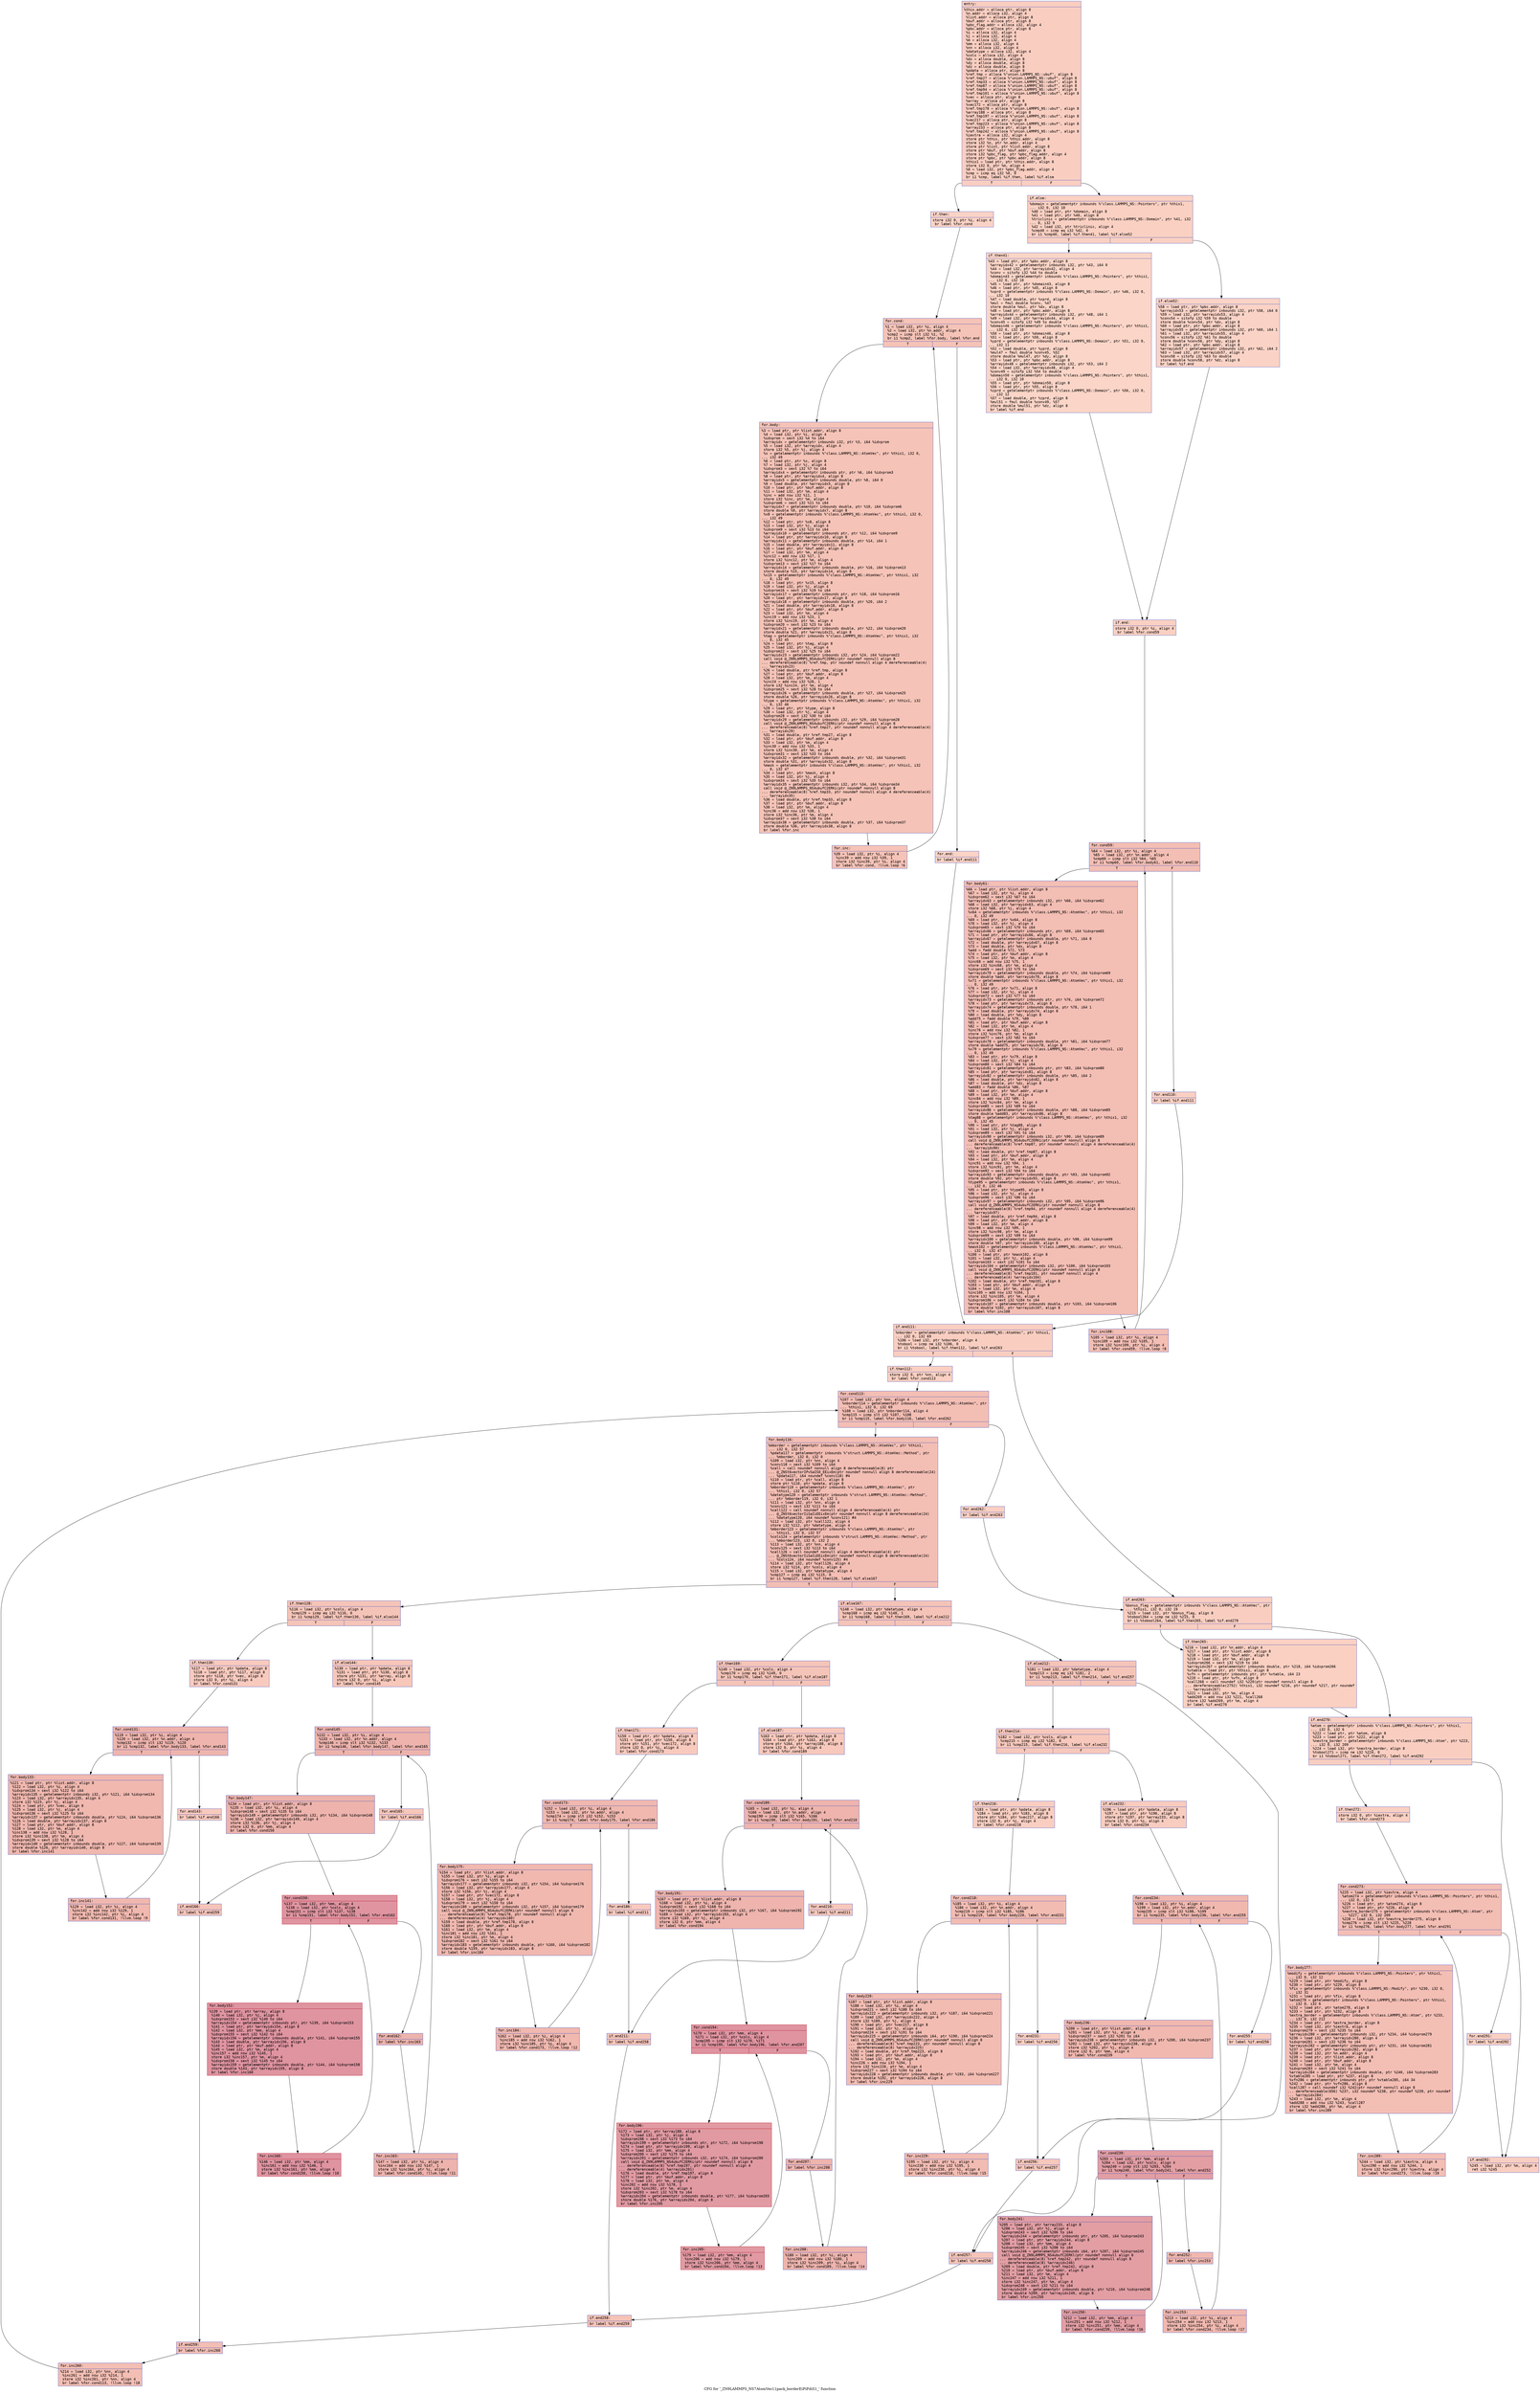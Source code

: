digraph "CFG for '_ZN9LAMMPS_NS7AtomVec11pack_borderEiPiPdiS1_' function" {
	label="CFG for '_ZN9LAMMPS_NS7AtomVec11pack_borderEiPiPdiS1_' function";

	Node0x56285a9d5700 [shape=record,color="#3d50c3ff", style=filled, fillcolor="#f2907270" fontname="Courier",label="{entry:\l|  %this.addr = alloca ptr, align 8\l  %n.addr = alloca i32, align 4\l  %list.addr = alloca ptr, align 8\l  %buf.addr = alloca ptr, align 8\l  %pbc_flag.addr = alloca i32, align 4\l  %pbc.addr = alloca ptr, align 8\l  %i = alloca i32, align 4\l  %j = alloca i32, align 4\l  %m = alloca i32, align 4\l  %mm = alloca i32, align 4\l  %nn = alloca i32, align 4\l  %datatype = alloca i32, align 4\l  %cols = alloca i32, align 4\l  %dx = alloca double, align 8\l  %dy = alloca double, align 8\l  %dz = alloca double, align 8\l  %pdata = alloca ptr, align 8\l  %ref.tmp = alloca %\"union.LAMMPS_NS::ubuf\", align 8\l  %ref.tmp27 = alloca %\"union.LAMMPS_NS::ubuf\", align 8\l  %ref.tmp33 = alloca %\"union.LAMMPS_NS::ubuf\", align 8\l  %ref.tmp87 = alloca %\"union.LAMMPS_NS::ubuf\", align 8\l  %ref.tmp94 = alloca %\"union.LAMMPS_NS::ubuf\", align 8\l  %ref.tmp101 = alloca %\"union.LAMMPS_NS::ubuf\", align 8\l  %vec = alloca ptr, align 8\l  %array = alloca ptr, align 8\l  %vec172 = alloca ptr, align 8\l  %ref.tmp178 = alloca %\"union.LAMMPS_NS::ubuf\", align 8\l  %array188 = alloca ptr, align 8\l  %ref.tmp197 = alloca %\"union.LAMMPS_NS::ubuf\", align 8\l  %vec217 = alloca ptr, align 8\l  %ref.tmp223 = alloca %\"union.LAMMPS_NS::ubuf\", align 8\l  %array233 = alloca ptr, align 8\l  %ref.tmp242 = alloca %\"union.LAMMPS_NS::ubuf\", align 8\l  %iextra = alloca i32, align 4\l  store ptr %this, ptr %this.addr, align 8\l  store i32 %n, ptr %n.addr, align 4\l  store ptr %list, ptr %list.addr, align 8\l  store ptr %buf, ptr %buf.addr, align 8\l  store i32 %pbc_flag, ptr %pbc_flag.addr, align 4\l  store ptr %pbc, ptr %pbc.addr, align 8\l  %this1 = load ptr, ptr %this.addr, align 8\l  store i32 0, ptr %m, align 4\l  %0 = load i32, ptr %pbc_flag.addr, align 4\l  %cmp = icmp eq i32 %0, 0\l  br i1 %cmp, label %if.then, label %if.else\l|{<s0>T|<s1>F}}"];
	Node0x56285a9d5700:s0 -> Node0x56285a9de240[tooltip="entry -> if.then\nProbability 37.50%" ];
	Node0x56285a9d5700:s1 -> Node0x56285a9de2b0[tooltip="entry -> if.else\nProbability 62.50%" ];
	Node0x56285a9de240 [shape=record,color="#3d50c3ff", style=filled, fillcolor="#f59c7d70" fontname="Courier",label="{if.then:\l|  store i32 0, ptr %i, align 4\l  br label %for.cond\l}"];
	Node0x56285a9de240 -> Node0x56285a9de470[tooltip="if.then -> for.cond\nProbability 100.00%" ];
	Node0x56285a9de470 [shape=record,color="#3d50c3ff", style=filled, fillcolor="#e8765c70" fontname="Courier",label="{for.cond:\l|  %1 = load i32, ptr %i, align 4\l  %2 = load i32, ptr %n.addr, align 4\l  %cmp2 = icmp slt i32 %1, %2\l  br i1 %cmp2, label %for.body, label %for.end\l|{<s0>T|<s1>F}}"];
	Node0x56285a9de470:s0 -> Node0x56285a9de710[tooltip="for.cond -> for.body\nProbability 96.88%" ];
	Node0x56285a9de470:s1 -> Node0x56285a9de790[tooltip="for.cond -> for.end\nProbability 3.12%" ];
	Node0x56285a9de710 [shape=record,color="#3d50c3ff", style=filled, fillcolor="#e8765c70" fontname="Courier",label="{for.body:\l|  %3 = load ptr, ptr %list.addr, align 8\l  %4 = load i32, ptr %i, align 4\l  %idxprom = sext i32 %4 to i64\l  %arrayidx = getelementptr inbounds i32, ptr %3, i64 %idxprom\l  %5 = load i32, ptr %arrayidx, align 4\l  store i32 %5, ptr %j, align 4\l  %x = getelementptr inbounds %\"class.LAMMPS_NS::AtomVec\", ptr %this1, i32 0,\l... i32 49\l  %6 = load ptr, ptr %x, align 8\l  %7 = load i32, ptr %j, align 4\l  %idxprom3 = sext i32 %7 to i64\l  %arrayidx4 = getelementptr inbounds ptr, ptr %6, i64 %idxprom3\l  %8 = load ptr, ptr %arrayidx4, align 8\l  %arrayidx5 = getelementptr inbounds double, ptr %8, i64 0\l  %9 = load double, ptr %arrayidx5, align 8\l  %10 = load ptr, ptr %buf.addr, align 8\l  %11 = load i32, ptr %m, align 4\l  %inc = add nsw i32 %11, 1\l  store i32 %inc, ptr %m, align 4\l  %idxprom6 = sext i32 %11 to i64\l  %arrayidx7 = getelementptr inbounds double, ptr %10, i64 %idxprom6\l  store double %9, ptr %arrayidx7, align 8\l  %x8 = getelementptr inbounds %\"class.LAMMPS_NS::AtomVec\", ptr %this1, i32 0,\l... i32 49\l  %12 = load ptr, ptr %x8, align 8\l  %13 = load i32, ptr %j, align 4\l  %idxprom9 = sext i32 %13 to i64\l  %arrayidx10 = getelementptr inbounds ptr, ptr %12, i64 %idxprom9\l  %14 = load ptr, ptr %arrayidx10, align 8\l  %arrayidx11 = getelementptr inbounds double, ptr %14, i64 1\l  %15 = load double, ptr %arrayidx11, align 8\l  %16 = load ptr, ptr %buf.addr, align 8\l  %17 = load i32, ptr %m, align 4\l  %inc12 = add nsw i32 %17, 1\l  store i32 %inc12, ptr %m, align 4\l  %idxprom13 = sext i32 %17 to i64\l  %arrayidx14 = getelementptr inbounds double, ptr %16, i64 %idxprom13\l  store double %15, ptr %arrayidx14, align 8\l  %x15 = getelementptr inbounds %\"class.LAMMPS_NS::AtomVec\", ptr %this1, i32\l... 0, i32 49\l  %18 = load ptr, ptr %x15, align 8\l  %19 = load i32, ptr %j, align 4\l  %idxprom16 = sext i32 %19 to i64\l  %arrayidx17 = getelementptr inbounds ptr, ptr %18, i64 %idxprom16\l  %20 = load ptr, ptr %arrayidx17, align 8\l  %arrayidx18 = getelementptr inbounds double, ptr %20, i64 2\l  %21 = load double, ptr %arrayidx18, align 8\l  %22 = load ptr, ptr %buf.addr, align 8\l  %23 = load i32, ptr %m, align 4\l  %inc19 = add nsw i32 %23, 1\l  store i32 %inc19, ptr %m, align 4\l  %idxprom20 = sext i32 %23 to i64\l  %arrayidx21 = getelementptr inbounds double, ptr %22, i64 %idxprom20\l  store double %21, ptr %arrayidx21, align 8\l  %tag = getelementptr inbounds %\"class.LAMMPS_NS::AtomVec\", ptr %this1, i32\l... 0, i32 45\l  %24 = load ptr, ptr %tag, align 8\l  %25 = load i32, ptr %j, align 4\l  %idxprom22 = sext i32 %25 to i64\l  %arrayidx23 = getelementptr inbounds i32, ptr %24, i64 %idxprom22\l  call void @_ZN9LAMMPS_NS4ubufC2ERKi(ptr noundef nonnull align 8\l... dereferenceable(8) %ref.tmp, ptr noundef nonnull align 4 dereferenceable(4)\l... %arrayidx23)\l  %26 = load double, ptr %ref.tmp, align 8\l  %27 = load ptr, ptr %buf.addr, align 8\l  %28 = load i32, ptr %m, align 4\l  %inc24 = add nsw i32 %28, 1\l  store i32 %inc24, ptr %m, align 4\l  %idxprom25 = sext i32 %28 to i64\l  %arrayidx26 = getelementptr inbounds double, ptr %27, i64 %idxprom25\l  store double %26, ptr %arrayidx26, align 8\l  %type = getelementptr inbounds %\"class.LAMMPS_NS::AtomVec\", ptr %this1, i32\l... 0, i32 46\l  %29 = load ptr, ptr %type, align 8\l  %30 = load i32, ptr %j, align 4\l  %idxprom28 = sext i32 %30 to i64\l  %arrayidx29 = getelementptr inbounds i32, ptr %29, i64 %idxprom28\l  call void @_ZN9LAMMPS_NS4ubufC2ERKi(ptr noundef nonnull align 8\l... dereferenceable(8) %ref.tmp27, ptr noundef nonnull align 4 dereferenceable(4)\l... %arrayidx29)\l  %31 = load double, ptr %ref.tmp27, align 8\l  %32 = load ptr, ptr %buf.addr, align 8\l  %33 = load i32, ptr %m, align 4\l  %inc30 = add nsw i32 %33, 1\l  store i32 %inc30, ptr %m, align 4\l  %idxprom31 = sext i32 %33 to i64\l  %arrayidx32 = getelementptr inbounds double, ptr %32, i64 %idxprom31\l  store double %31, ptr %arrayidx32, align 8\l  %mask = getelementptr inbounds %\"class.LAMMPS_NS::AtomVec\", ptr %this1, i32\l... 0, i32 47\l  %34 = load ptr, ptr %mask, align 8\l  %35 = load i32, ptr %j, align 4\l  %idxprom34 = sext i32 %35 to i64\l  %arrayidx35 = getelementptr inbounds i32, ptr %34, i64 %idxprom34\l  call void @_ZN9LAMMPS_NS4ubufC2ERKi(ptr noundef nonnull align 8\l... dereferenceable(8) %ref.tmp33, ptr noundef nonnull align 4 dereferenceable(4)\l... %arrayidx35)\l  %36 = load double, ptr %ref.tmp33, align 8\l  %37 = load ptr, ptr %buf.addr, align 8\l  %38 = load i32, ptr %m, align 4\l  %inc36 = add nsw i32 %38, 1\l  store i32 %inc36, ptr %m, align 4\l  %idxprom37 = sext i32 %38 to i64\l  %arrayidx38 = getelementptr inbounds double, ptr %37, i64 %idxprom37\l  store double %36, ptr %arrayidx38, align 8\l  br label %for.inc\l}"];
	Node0x56285a9de710 -> Node0x56285a9e26a0[tooltip="for.body -> for.inc\nProbability 100.00%" ];
	Node0x56285a9e26a0 [shape=record,color="#3d50c3ff", style=filled, fillcolor="#e8765c70" fontname="Courier",label="{for.inc:\l|  %39 = load i32, ptr %i, align 4\l  %inc39 = add nsw i32 %39, 1\l  store i32 %inc39, ptr %i, align 4\l  br label %for.cond, !llvm.loop !6\l}"];
	Node0x56285a9e26a0 -> Node0x56285a9de470[tooltip="for.inc -> for.cond\nProbability 100.00%" ];
	Node0x56285a9de790 [shape=record,color="#3d50c3ff", style=filled, fillcolor="#f59c7d70" fontname="Courier",label="{for.end:\l|  br label %if.end111\l}"];
	Node0x56285a9de790 -> Node0x56285a9e2a70[tooltip="for.end -> if.end111\nProbability 100.00%" ];
	Node0x56285a9de2b0 [shape=record,color="#3d50c3ff", style=filled, fillcolor="#f3947570" fontname="Courier",label="{if.else:\l|  %domain = getelementptr inbounds %\"class.LAMMPS_NS::Pointers\", ptr %this1,\l... i32 0, i32 10\l  %40 = load ptr, ptr %domain, align 8\l  %41 = load ptr, ptr %40, align 8\l  %triclinic = getelementptr inbounds %\"class.LAMMPS_NS::Domain\", ptr %41, i32\l... 0, i32 9\l  %42 = load i32, ptr %triclinic, align 4\l  %cmp40 = icmp eq i32 %42, 0\l  br i1 %cmp40, label %if.then41, label %if.else52\l|{<s0>T|<s1>F}}"];
	Node0x56285a9de2b0:s0 -> Node0x56285a9e2f60[tooltip="if.else -> if.then41\nProbability 37.50%" ];
	Node0x56285a9de2b0:s1 -> Node0x56285a9de800[tooltip="if.else -> if.else52\nProbability 62.50%" ];
	Node0x56285a9e2f60 [shape=record,color="#3d50c3ff", style=filled, fillcolor="#f5a08170" fontname="Courier",label="{if.then41:\l|  %43 = load ptr, ptr %pbc.addr, align 8\l  %arrayidx42 = getelementptr inbounds i32, ptr %43, i64 0\l  %44 = load i32, ptr %arrayidx42, align 4\l  %conv = sitofp i32 %44 to double\l  %domain43 = getelementptr inbounds %\"class.LAMMPS_NS::Pointers\", ptr %this1,\l... i32 0, i32 10\l  %45 = load ptr, ptr %domain43, align 8\l  %46 = load ptr, ptr %45, align 8\l  %xprd = getelementptr inbounds %\"class.LAMMPS_NS::Domain\", ptr %46, i32 0,\l... i32 10\l  %47 = load double, ptr %xprd, align 8\l  %mul = fmul double %conv, %47\l  store double %mul, ptr %dx, align 8\l  %48 = load ptr, ptr %pbc.addr, align 8\l  %arrayidx44 = getelementptr inbounds i32, ptr %48, i64 1\l  %49 = load i32, ptr %arrayidx44, align 4\l  %conv45 = sitofp i32 %49 to double\l  %domain46 = getelementptr inbounds %\"class.LAMMPS_NS::Pointers\", ptr %this1,\l... i32 0, i32 10\l  %50 = load ptr, ptr %domain46, align 8\l  %51 = load ptr, ptr %50, align 8\l  %yprd = getelementptr inbounds %\"class.LAMMPS_NS::Domain\", ptr %51, i32 0,\l... i32 11\l  %52 = load double, ptr %yprd, align 8\l  %mul47 = fmul double %conv45, %52\l  store double %mul47, ptr %dy, align 8\l  %53 = load ptr, ptr %pbc.addr, align 8\l  %arrayidx48 = getelementptr inbounds i32, ptr %53, i64 2\l  %54 = load i32, ptr %arrayidx48, align 4\l  %conv49 = sitofp i32 %54 to double\l  %domain50 = getelementptr inbounds %\"class.LAMMPS_NS::Pointers\", ptr %this1,\l... i32 0, i32 10\l  %55 = load ptr, ptr %domain50, align 8\l  %56 = load ptr, ptr %55, align 8\l  %zprd = getelementptr inbounds %\"class.LAMMPS_NS::Domain\", ptr %56, i32 0,\l... i32 12\l  %57 = load double, ptr %zprd, align 8\l  %mul51 = fmul double %conv49, %57\l  store double %mul51, ptr %dz, align 8\l  br label %if.end\l}"];
	Node0x56285a9e2f60 -> Node0x56285a9e5420[tooltip="if.then41 -> if.end\nProbability 100.00%" ];
	Node0x56285a9de800 [shape=record,color="#3d50c3ff", style=filled, fillcolor="#f59c7d70" fontname="Courier",label="{if.else52:\l|  %58 = load ptr, ptr %pbc.addr, align 8\l  %arrayidx53 = getelementptr inbounds i32, ptr %58, i64 0\l  %59 = load i32, ptr %arrayidx53, align 4\l  %conv54 = sitofp i32 %59 to double\l  store double %conv54, ptr %dx, align 8\l  %60 = load ptr, ptr %pbc.addr, align 8\l  %arrayidx55 = getelementptr inbounds i32, ptr %60, i64 1\l  %61 = load i32, ptr %arrayidx55, align 4\l  %conv56 = sitofp i32 %61 to double\l  store double %conv56, ptr %dy, align 8\l  %62 = load ptr, ptr %pbc.addr, align 8\l  %arrayidx57 = getelementptr inbounds i32, ptr %62, i64 2\l  %63 = load i32, ptr %arrayidx57, align 4\l  %conv58 = sitofp i32 %63 to double\l  store double %conv58, ptr %dz, align 8\l  br label %if.end\l}"];
	Node0x56285a9de800 -> Node0x56285a9e5420[tooltip="if.else52 -> if.end\nProbability 100.00%" ];
	Node0x56285a9e5420 [shape=record,color="#3d50c3ff", style=filled, fillcolor="#f3947570" fontname="Courier",label="{if.end:\l|  store i32 0, ptr %i, align 4\l  br label %for.cond59\l}"];
	Node0x56285a9e5420 -> Node0x56285a9e5f10[tooltip="if.end -> for.cond59\nProbability 100.00%" ];
	Node0x56285a9e5f10 [shape=record,color="#3d50c3ff", style=filled, fillcolor="#e36c5570" fontname="Courier",label="{for.cond59:\l|  %64 = load i32, ptr %i, align 4\l  %65 = load i32, ptr %n.addr, align 4\l  %cmp60 = icmp slt i32 %64, %65\l  br i1 %cmp60, label %for.body61, label %for.end110\l|{<s0>T|<s1>F}}"];
	Node0x56285a9e5f10:s0 -> Node0x56285a9e61b0[tooltip="for.cond59 -> for.body61\nProbability 96.88%" ];
	Node0x56285a9e5f10:s1 -> Node0x56285a9e6230[tooltip="for.cond59 -> for.end110\nProbability 3.12%" ];
	Node0x56285a9e61b0 [shape=record,color="#3d50c3ff", style=filled, fillcolor="#e36c5570" fontname="Courier",label="{for.body61:\l|  %66 = load ptr, ptr %list.addr, align 8\l  %67 = load i32, ptr %i, align 4\l  %idxprom62 = sext i32 %67 to i64\l  %arrayidx63 = getelementptr inbounds i32, ptr %66, i64 %idxprom62\l  %68 = load i32, ptr %arrayidx63, align 4\l  store i32 %68, ptr %j, align 4\l  %x64 = getelementptr inbounds %\"class.LAMMPS_NS::AtomVec\", ptr %this1, i32\l... 0, i32 49\l  %69 = load ptr, ptr %x64, align 8\l  %70 = load i32, ptr %j, align 4\l  %idxprom65 = sext i32 %70 to i64\l  %arrayidx66 = getelementptr inbounds ptr, ptr %69, i64 %idxprom65\l  %71 = load ptr, ptr %arrayidx66, align 8\l  %arrayidx67 = getelementptr inbounds double, ptr %71, i64 0\l  %72 = load double, ptr %arrayidx67, align 8\l  %73 = load double, ptr %dx, align 8\l  %add = fadd double %72, %73\l  %74 = load ptr, ptr %buf.addr, align 8\l  %75 = load i32, ptr %m, align 4\l  %inc68 = add nsw i32 %75, 1\l  store i32 %inc68, ptr %m, align 4\l  %idxprom69 = sext i32 %75 to i64\l  %arrayidx70 = getelementptr inbounds double, ptr %74, i64 %idxprom69\l  store double %add, ptr %arrayidx70, align 8\l  %x71 = getelementptr inbounds %\"class.LAMMPS_NS::AtomVec\", ptr %this1, i32\l... 0, i32 49\l  %76 = load ptr, ptr %x71, align 8\l  %77 = load i32, ptr %j, align 4\l  %idxprom72 = sext i32 %77 to i64\l  %arrayidx73 = getelementptr inbounds ptr, ptr %76, i64 %idxprom72\l  %78 = load ptr, ptr %arrayidx73, align 8\l  %arrayidx74 = getelementptr inbounds double, ptr %78, i64 1\l  %79 = load double, ptr %arrayidx74, align 8\l  %80 = load double, ptr %dy, align 8\l  %add75 = fadd double %79, %80\l  %81 = load ptr, ptr %buf.addr, align 8\l  %82 = load i32, ptr %m, align 4\l  %inc76 = add nsw i32 %82, 1\l  store i32 %inc76, ptr %m, align 4\l  %idxprom77 = sext i32 %82 to i64\l  %arrayidx78 = getelementptr inbounds double, ptr %81, i64 %idxprom77\l  store double %add75, ptr %arrayidx78, align 8\l  %x79 = getelementptr inbounds %\"class.LAMMPS_NS::AtomVec\", ptr %this1, i32\l... 0, i32 49\l  %83 = load ptr, ptr %x79, align 8\l  %84 = load i32, ptr %j, align 4\l  %idxprom80 = sext i32 %84 to i64\l  %arrayidx81 = getelementptr inbounds ptr, ptr %83, i64 %idxprom80\l  %85 = load ptr, ptr %arrayidx81, align 8\l  %arrayidx82 = getelementptr inbounds double, ptr %85, i64 2\l  %86 = load double, ptr %arrayidx82, align 8\l  %87 = load double, ptr %dz, align 8\l  %add83 = fadd double %86, %87\l  %88 = load ptr, ptr %buf.addr, align 8\l  %89 = load i32, ptr %m, align 4\l  %inc84 = add nsw i32 %89, 1\l  store i32 %inc84, ptr %m, align 4\l  %idxprom85 = sext i32 %89 to i64\l  %arrayidx86 = getelementptr inbounds double, ptr %88, i64 %idxprom85\l  store double %add83, ptr %arrayidx86, align 8\l  %tag88 = getelementptr inbounds %\"class.LAMMPS_NS::AtomVec\", ptr %this1, i32\l... 0, i32 45\l  %90 = load ptr, ptr %tag88, align 8\l  %91 = load i32, ptr %j, align 4\l  %idxprom89 = sext i32 %91 to i64\l  %arrayidx90 = getelementptr inbounds i32, ptr %90, i64 %idxprom89\l  call void @_ZN9LAMMPS_NS4ubufC2ERKi(ptr noundef nonnull align 8\l... dereferenceable(8) %ref.tmp87, ptr noundef nonnull align 4 dereferenceable(4)\l... %arrayidx90)\l  %92 = load double, ptr %ref.tmp87, align 8\l  %93 = load ptr, ptr %buf.addr, align 8\l  %94 = load i32, ptr %m, align 4\l  %inc91 = add nsw i32 %94, 1\l  store i32 %inc91, ptr %m, align 4\l  %idxprom92 = sext i32 %94 to i64\l  %arrayidx93 = getelementptr inbounds double, ptr %93, i64 %idxprom92\l  store double %92, ptr %arrayidx93, align 8\l  %type95 = getelementptr inbounds %\"class.LAMMPS_NS::AtomVec\", ptr %this1,\l... i32 0, i32 46\l  %95 = load ptr, ptr %type95, align 8\l  %96 = load i32, ptr %j, align 4\l  %idxprom96 = sext i32 %96 to i64\l  %arrayidx97 = getelementptr inbounds i32, ptr %95, i64 %idxprom96\l  call void @_ZN9LAMMPS_NS4ubufC2ERKi(ptr noundef nonnull align 8\l... dereferenceable(8) %ref.tmp94, ptr noundef nonnull align 4 dereferenceable(4)\l... %arrayidx97)\l  %97 = load double, ptr %ref.tmp94, align 8\l  %98 = load ptr, ptr %buf.addr, align 8\l  %99 = load i32, ptr %m, align 4\l  %inc98 = add nsw i32 %99, 1\l  store i32 %inc98, ptr %m, align 4\l  %idxprom99 = sext i32 %99 to i64\l  %arrayidx100 = getelementptr inbounds double, ptr %98, i64 %idxprom99\l  store double %97, ptr %arrayidx100, align 8\l  %mask102 = getelementptr inbounds %\"class.LAMMPS_NS::AtomVec\", ptr %this1,\l... i32 0, i32 47\l  %100 = load ptr, ptr %mask102, align 8\l  %101 = load i32, ptr %j, align 4\l  %idxprom103 = sext i32 %101 to i64\l  %arrayidx104 = getelementptr inbounds i32, ptr %100, i64 %idxprom103\l  call void @_ZN9LAMMPS_NS4ubufC2ERKi(ptr noundef nonnull align 8\l... dereferenceable(8) %ref.tmp101, ptr noundef nonnull align 4\l... dereferenceable(4) %arrayidx104)\l  %102 = load double, ptr %ref.tmp101, align 8\l  %103 = load ptr, ptr %buf.addr, align 8\l  %104 = load i32, ptr %m, align 4\l  %inc105 = add nsw i32 %104, 1\l  store i32 %inc105, ptr %m, align 4\l  %idxprom106 = sext i32 %104 to i64\l  %arrayidx107 = getelementptr inbounds double, ptr %103, i64 %idxprom106\l  store double %102, ptr %arrayidx107, align 8\l  br label %for.inc108\l}"];
	Node0x56285a9e61b0 -> Node0x56285a9eaaf0[tooltip="for.body61 -> for.inc108\nProbability 100.00%" ];
	Node0x56285a9eaaf0 [shape=record,color="#3d50c3ff", style=filled, fillcolor="#e36c5570" fontname="Courier",label="{for.inc108:\l|  %105 = load i32, ptr %i, align 4\l  %inc109 = add nsw i32 %105, 1\l  store i32 %inc109, ptr %i, align 4\l  br label %for.cond59, !llvm.loop !8\l}"];
	Node0x56285a9eaaf0 -> Node0x56285a9e5f10[tooltip="for.inc108 -> for.cond59\nProbability 100.00%" ];
	Node0x56285a9e6230 [shape=record,color="#3d50c3ff", style=filled, fillcolor="#f3947570" fontname="Courier",label="{for.end110:\l|  br label %if.end111\l}"];
	Node0x56285a9e6230 -> Node0x56285a9e2a70[tooltip="for.end110 -> if.end111\nProbability 100.00%" ];
	Node0x56285a9e2a70 [shape=record,color="#3d50c3ff", style=filled, fillcolor="#f2907270" fontname="Courier",label="{if.end111:\l|  %nborder = getelementptr inbounds %\"class.LAMMPS_NS::AtomVec\", ptr %this1,\l... i32 0, i32 69\l  %106 = load i32, ptr %nborder, align 4\l  %tobool = icmp ne i32 %106, 0\l  br i1 %tobool, label %if.then112, label %if.end263\l|{<s0>T|<s1>F}}"];
	Node0x56285a9e2a70:s0 -> Node0x56285a9eb200[tooltip="if.end111 -> if.then112\nProbability 62.50%" ];
	Node0x56285a9e2a70:s1 -> Node0x56285a9eb280[tooltip="if.end111 -> if.end263\nProbability 37.50%" ];
	Node0x56285a9eb200 [shape=record,color="#3d50c3ff", style=filled, fillcolor="#f3947570" fontname="Courier",label="{if.then112:\l|  store i32 0, ptr %nn, align 4\l  br label %for.cond113\l}"];
	Node0x56285a9eb200 -> Node0x56285a9eb450[tooltip="if.then112 -> for.cond113\nProbability 100.00%" ];
	Node0x56285a9eb450 [shape=record,color="#3d50c3ff", style=filled, fillcolor="#e36c5570" fontname="Courier",label="{for.cond113:\l|  %107 = load i32, ptr %nn, align 4\l  %nborder114 = getelementptr inbounds %\"class.LAMMPS_NS::AtomVec\", ptr\l... %this1, i32 0, i32 69\l  %108 = load i32, ptr %nborder114, align 4\l  %cmp115 = icmp slt i32 %107, %108\l  br i1 %cmp115, label %for.body116, label %for.end262\l|{<s0>T|<s1>F}}"];
	Node0x56285a9eb450:s0 -> Node0x56285a9eb7e0[tooltip="for.cond113 -> for.body116\nProbability 96.88%" ];
	Node0x56285a9eb450:s1 -> Node0x56285a9eb860[tooltip="for.cond113 -> for.end262\nProbability 3.12%" ];
	Node0x56285a9eb7e0 [shape=record,color="#3d50c3ff", style=filled, fillcolor="#e36c5570" fontname="Courier",label="{for.body116:\l|  %mborder = getelementptr inbounds %\"class.LAMMPS_NS::AtomVec\", ptr %this1,\l... i32 0, i32 57\l  %pdata117 = getelementptr inbounds %\"struct.LAMMPS_NS::AtomVec::Method\", ptr\l... %mborder, i32 0, i32 0\l  %109 = load i32, ptr %nn, align 4\l  %conv118 = sext i32 %109 to i64\l  %call = call noundef nonnull align 8 dereferenceable(8) ptr\l... @_ZNSt6vectorIPvSaIS0_EEixEm(ptr noundef nonnull align 8 dereferenceable(24)\l... %pdata117, i64 noundef %conv118) #4\l  %110 = load ptr, ptr %call, align 8\l  store ptr %110, ptr %pdata, align 8\l  %mborder119 = getelementptr inbounds %\"class.LAMMPS_NS::AtomVec\", ptr\l... %this1, i32 0, i32 57\l  %datatype120 = getelementptr inbounds %\"struct.LAMMPS_NS::AtomVec::Method\",\l... ptr %mborder119, i32 0, i32 1\l  %111 = load i32, ptr %nn, align 4\l  %conv121 = sext i32 %111 to i64\l  %call122 = call noundef nonnull align 4 dereferenceable(4) ptr\l... @_ZNSt6vectorIiSaIiEEixEm(ptr noundef nonnull align 8 dereferenceable(24)\l... %datatype120, i64 noundef %conv121) #4\l  %112 = load i32, ptr %call122, align 4\l  store i32 %112, ptr %datatype, align 4\l  %mborder123 = getelementptr inbounds %\"class.LAMMPS_NS::AtomVec\", ptr\l... %this1, i32 0, i32 57\l  %cols124 = getelementptr inbounds %\"struct.LAMMPS_NS::AtomVec::Method\", ptr\l... %mborder123, i32 0, i32 2\l  %113 = load i32, ptr %nn, align 4\l  %conv125 = sext i32 %113 to i64\l  %call126 = call noundef nonnull align 4 dereferenceable(4) ptr\l... @_ZNSt6vectorIiSaIiEEixEm(ptr noundef nonnull align 8 dereferenceable(24)\l... %cols124, i64 noundef %conv125) #4\l  %114 = load i32, ptr %call126, align 4\l  store i32 %114, ptr %cols, align 4\l  %115 = load i32, ptr %datatype, align 4\l  %cmp127 = icmp eq i32 %115, 0\l  br i1 %cmp127, label %if.then128, label %if.else167\l|{<s0>T|<s1>F}}"];
	Node0x56285a9eb7e0:s0 -> Node0x56285a9ecb20[tooltip="for.body116 -> if.then128\nProbability 37.50%" ];
	Node0x56285a9eb7e0:s1 -> Node0x56285a9e2fe0[tooltip="for.body116 -> if.else167\nProbability 62.50%" ];
	Node0x56285a9ecb20 [shape=record,color="#3d50c3ff", style=filled, fillcolor="#e97a5f70" fontname="Courier",label="{if.then128:\l|  %116 = load i32, ptr %cols, align 4\l  %cmp129 = icmp eq i32 %116, 0\l  br i1 %cmp129, label %if.then130, label %if.else144\l|{<s0>T|<s1>F}}"];
	Node0x56285a9ecb20:s0 -> Node0x56285a9e3210[tooltip="if.then128 -> if.then130\nProbability 37.50%" ];
	Node0x56285a9ecb20:s1 -> Node0x56285a9e3290[tooltip="if.then128 -> if.else144\nProbability 62.50%" ];
	Node0x56285a9e3210 [shape=record,color="#3d50c3ff", style=filled, fillcolor="#ef886b70" fontname="Courier",label="{if.then130:\l|  %117 = load ptr, ptr %pdata, align 8\l  %118 = load ptr, ptr %117, align 8\l  store ptr %118, ptr %vec, align 8\l  store i32 0, ptr %i, align 4\l  br label %for.cond131\l}"];
	Node0x56285a9e3210 -> Node0x56285a9e3600[tooltip="if.then130 -> for.cond131\nProbability 100.00%" ];
	Node0x56285a9e3600 [shape=record,color="#3d50c3ff", style=filled, fillcolor="#d8564670" fontname="Courier",label="{for.cond131:\l|  %119 = load i32, ptr %i, align 4\l  %120 = load i32, ptr %n.addr, align 4\l  %cmp132 = icmp slt i32 %119, %120\l  br i1 %cmp132, label %for.body133, label %for.end143\l|{<s0>T|<s1>F}}"];
	Node0x56285a9e3600:s0 -> Node0x56285a9e38a0[tooltip="for.cond131 -> for.body133\nProbability 96.88%" ];
	Node0x56285a9e3600:s1 -> Node0x56285a9e3920[tooltip="for.cond131 -> for.end143\nProbability 3.12%" ];
	Node0x56285a9e38a0 [shape=record,color="#3d50c3ff", style=filled, fillcolor="#dc5d4a70" fontname="Courier",label="{for.body133:\l|  %121 = load ptr, ptr %list.addr, align 8\l  %122 = load i32, ptr %i, align 4\l  %idxprom134 = sext i32 %122 to i64\l  %arrayidx135 = getelementptr inbounds i32, ptr %121, i64 %idxprom134\l  %123 = load i32, ptr %arrayidx135, align 4\l  store i32 %123, ptr %j, align 4\l  %124 = load ptr, ptr %vec, align 8\l  %125 = load i32, ptr %j, align 4\l  %idxprom136 = sext i32 %125 to i64\l  %arrayidx137 = getelementptr inbounds double, ptr %124, i64 %idxprom136\l  %126 = load double, ptr %arrayidx137, align 8\l  %127 = load ptr, ptr %buf.addr, align 8\l  %128 = load i32, ptr %m, align 4\l  %inc138 = add nsw i32 %128, 1\l  store i32 %inc138, ptr %m, align 4\l  %idxprom139 = sext i32 %128 to i64\l  %arrayidx140 = getelementptr inbounds double, ptr %127, i64 %idxprom139\l  store double %126, ptr %arrayidx140, align 8\l  br label %for.inc141\l}"];
	Node0x56285a9e38a0 -> Node0x56285a9eecd0[tooltip="for.body133 -> for.inc141\nProbability 100.00%" ];
	Node0x56285a9eecd0 [shape=record,color="#3d50c3ff", style=filled, fillcolor="#dc5d4a70" fontname="Courier",label="{for.inc141:\l|  %129 = load i32, ptr %i, align 4\l  %inc142 = add nsw i32 %129, 1\l  store i32 %inc142, ptr %i, align 4\l  br label %for.cond131, !llvm.loop !9\l}"];
	Node0x56285a9eecd0 -> Node0x56285a9e3600[tooltip="for.inc141 -> for.cond131\nProbability 100.00%" ];
	Node0x56285a9e3920 [shape=record,color="#3d50c3ff", style=filled, fillcolor="#ef886b70" fontname="Courier",label="{for.end143:\l|  br label %if.end166\l}"];
	Node0x56285a9e3920 -> Node0x56285a9ef150[tooltip="for.end143 -> if.end166\nProbability 100.00%" ];
	Node0x56285a9e3290 [shape=record,color="#3d50c3ff", style=filled, fillcolor="#ec7f6370" fontname="Courier",label="{if.else144:\l|  %130 = load ptr, ptr %pdata, align 8\l  %131 = load ptr, ptr %130, align 8\l  store ptr %131, ptr %array, align 8\l  store i32 0, ptr %i, align 4\l  br label %for.cond145\l}"];
	Node0x56285a9e3290 -> Node0x56285a9ef480[tooltip="if.else144 -> for.cond145\nProbability 100.00%" ];
	Node0x56285a9ef480 [shape=record,color="#3d50c3ff", style=filled, fillcolor="#d6524470" fontname="Courier",label="{for.cond145:\l|  %132 = load i32, ptr %i, align 4\l  %133 = load i32, ptr %n.addr, align 4\l  %cmp146 = icmp slt i32 %132, %133\l  br i1 %cmp146, label %for.body147, label %for.end165\l|{<s0>T|<s1>F}}"];
	Node0x56285a9ef480:s0 -> Node0x56285a9ef720[tooltip="for.cond145 -> for.body147\nProbability 96.88%" ];
	Node0x56285a9ef480:s1 -> Node0x56285a9ef7a0[tooltip="for.cond145 -> for.end165\nProbability 3.12%" ];
	Node0x56285a9ef720 [shape=record,color="#3d50c3ff", style=filled, fillcolor="#d6524470" fontname="Courier",label="{for.body147:\l|  %134 = load ptr, ptr %list.addr, align 8\l  %135 = load i32, ptr %i, align 4\l  %idxprom148 = sext i32 %135 to i64\l  %arrayidx149 = getelementptr inbounds i32, ptr %134, i64 %idxprom148\l  %136 = load i32, ptr %arrayidx149, align 4\l  store i32 %136, ptr %j, align 4\l  store i32 0, ptr %mm, align 4\l  br label %for.cond150\l}"];
	Node0x56285a9ef720 -> Node0x56285a9efd00[tooltip="for.body147 -> for.cond150\nProbability 100.00%" ];
	Node0x56285a9efd00 [shape=record,color="#b70d28ff", style=filled, fillcolor="#b70d2870" fontname="Courier",label="{for.cond150:\l|  %137 = load i32, ptr %mm, align 4\l  %138 = load i32, ptr %cols, align 4\l  %cmp151 = icmp slt i32 %137, %138\l  br i1 %cmp151, label %for.body152, label %for.end162\l|{<s0>T|<s1>F}}"];
	Node0x56285a9efd00:s0 -> Node0x56285a9effa0[tooltip="for.cond150 -> for.body152\nProbability 96.88%" ];
	Node0x56285a9efd00:s1 -> Node0x56285a9f0020[tooltip="for.cond150 -> for.end162\nProbability 3.12%" ];
	Node0x56285a9effa0 [shape=record,color="#b70d28ff", style=filled, fillcolor="#b70d2870" fontname="Courier",label="{for.body152:\l|  %139 = load ptr, ptr %array, align 8\l  %140 = load i32, ptr %j, align 4\l  %idxprom153 = sext i32 %140 to i64\l  %arrayidx154 = getelementptr inbounds ptr, ptr %139, i64 %idxprom153\l  %141 = load ptr, ptr %arrayidx154, align 8\l  %142 = load i32, ptr %mm, align 4\l  %idxprom155 = sext i32 %142 to i64\l  %arrayidx156 = getelementptr inbounds double, ptr %141, i64 %idxprom155\l  %143 = load double, ptr %arrayidx156, align 8\l  %144 = load ptr, ptr %buf.addr, align 8\l  %145 = load i32, ptr %m, align 4\l  %inc157 = add nsw i32 %145, 1\l  store i32 %inc157, ptr %m, align 4\l  %idxprom158 = sext i32 %145 to i64\l  %arrayidx159 = getelementptr inbounds double, ptr %144, i64 %idxprom158\l  store double %143, ptr %arrayidx159, align 8\l  br label %for.inc160\l}"];
	Node0x56285a9effa0 -> Node0x56285a9f0b10[tooltip="for.body152 -> for.inc160\nProbability 100.00%" ];
	Node0x56285a9f0b10 [shape=record,color="#b70d28ff", style=filled, fillcolor="#b70d2870" fontname="Courier",label="{for.inc160:\l|  %146 = load i32, ptr %mm, align 4\l  %inc161 = add nsw i32 %146, 1\l  store i32 %inc161, ptr %mm, align 4\l  br label %for.cond150, !llvm.loop !10\l}"];
	Node0x56285a9f0b10 -> Node0x56285a9efd00[tooltip="for.inc160 -> for.cond150\nProbability 100.00%" ];
	Node0x56285a9f0020 [shape=record,color="#3d50c3ff", style=filled, fillcolor="#d6524470" fontname="Courier",label="{for.end162:\l|  br label %for.inc163\l}"];
	Node0x56285a9f0020 -> Node0x56285a9f0f90[tooltip="for.end162 -> for.inc163\nProbability 100.00%" ];
	Node0x56285a9f0f90 [shape=record,color="#3d50c3ff", style=filled, fillcolor="#d6524470" fontname="Courier",label="{for.inc163:\l|  %147 = load i32, ptr %i, align 4\l  %inc164 = add nsw i32 %147, 1\l  store i32 %inc164, ptr %i, align 4\l  br label %for.cond145, !llvm.loop !11\l}"];
	Node0x56285a9f0f90 -> Node0x56285a9ef480[tooltip="for.inc163 -> for.cond145\nProbability 100.00%" ];
	Node0x56285a9ef7a0 [shape=record,color="#3d50c3ff", style=filled, fillcolor="#ec7f6370" fontname="Courier",label="{for.end165:\l|  br label %if.end166\l}"];
	Node0x56285a9ef7a0 -> Node0x56285a9ef150[tooltip="for.end165 -> if.end166\nProbability 100.00%" ];
	Node0x56285a9ef150 [shape=record,color="#3d50c3ff", style=filled, fillcolor="#e97a5f70" fontname="Courier",label="{if.end166:\l|  br label %if.end259\l}"];
	Node0x56285a9ef150 -> Node0x56285a9f1480[tooltip="if.end166 -> if.end259\nProbability 100.00%" ];
	Node0x56285a9e2fe0 [shape=record,color="#3d50c3ff", style=filled, fillcolor="#e8765c70" fontname="Courier",label="{if.else167:\l|  %148 = load i32, ptr %datatype, align 4\l  %cmp168 = icmp eq i32 %148, 1\l  br i1 %cmp168, label %if.then169, label %if.else212\l|{<s0>T|<s1>F}}"];
	Node0x56285a9e2fe0:s0 -> Node0x56285a9f16a0[tooltip="if.else167 -> if.then169\nProbability 50.00%" ];
	Node0x56285a9e2fe0:s1 -> Node0x56285a9f1720[tooltip="if.else167 -> if.else212\nProbability 50.00%" ];
	Node0x56285a9f16a0 [shape=record,color="#3d50c3ff", style=filled, fillcolor="#e97a5f70" fontname="Courier",label="{if.then169:\l|  %149 = load i32, ptr %cols, align 4\l  %cmp170 = icmp eq i32 %149, 0\l  br i1 %cmp170, label %if.then171, label %if.else187\l|{<s0>T|<s1>F}}"];
	Node0x56285a9f16a0:s0 -> Node0x56285a9f1980[tooltip="if.then169 -> if.then171\nProbability 37.50%" ];
	Node0x56285a9f16a0:s1 -> Node0x56285a9f1a00[tooltip="if.then169 -> if.else187\nProbability 62.50%" ];
	Node0x56285a9f1980 [shape=record,color="#3d50c3ff", style=filled, fillcolor="#ef886b70" fontname="Courier",label="{if.then171:\l|  %150 = load ptr, ptr %pdata, align 8\l  %151 = load ptr, ptr %150, align 8\l  store ptr %151, ptr %vec172, align 8\l  store i32 0, ptr %i, align 4\l  br label %for.cond173\l}"];
	Node0x56285a9f1980 -> Node0x56285a9f1d70[tooltip="if.then171 -> for.cond173\nProbability 100.00%" ];
	Node0x56285a9f1d70 [shape=record,color="#3d50c3ff", style=filled, fillcolor="#dc5d4a70" fontname="Courier",label="{for.cond173:\l|  %152 = load i32, ptr %i, align 4\l  %153 = load i32, ptr %n.addr, align 4\l  %cmp174 = icmp slt i32 %152, %153\l  br i1 %cmp174, label %for.body175, label %for.end186\l|{<s0>T|<s1>F}}"];
	Node0x56285a9f1d70:s0 -> Node0x56285a9f2010[tooltip="for.cond173 -> for.body175\nProbability 96.88%" ];
	Node0x56285a9f1d70:s1 -> Node0x56285a9f2090[tooltip="for.cond173 -> for.end186\nProbability 3.12%" ];
	Node0x56285a9f2010 [shape=record,color="#3d50c3ff", style=filled, fillcolor="#dc5d4a70" fontname="Courier",label="{for.body175:\l|  %154 = load ptr, ptr %list.addr, align 8\l  %155 = load i32, ptr %i, align 4\l  %idxprom176 = sext i32 %155 to i64\l  %arrayidx177 = getelementptr inbounds i32, ptr %154, i64 %idxprom176\l  %156 = load i32, ptr %arrayidx177, align 4\l  store i32 %156, ptr %j, align 4\l  %157 = load ptr, ptr %vec172, align 8\l  %158 = load i32, ptr %j, align 4\l  %idxprom179 = sext i32 %158 to i64\l  %arrayidx180 = getelementptr inbounds i32, ptr %157, i64 %idxprom179\l  call void @_ZN9LAMMPS_NS4ubufC2ERKi(ptr noundef nonnull align 8\l... dereferenceable(8) %ref.tmp178, ptr noundef nonnull align 4\l... dereferenceable(4) %arrayidx180)\l  %159 = load double, ptr %ref.tmp178, align 8\l  %160 = load ptr, ptr %buf.addr, align 8\l  %161 = load i32, ptr %m, align 4\l  %inc181 = add nsw i32 %161, 1\l  store i32 %inc181, ptr %m, align 4\l  %idxprom182 = sext i32 %161 to i64\l  %arrayidx183 = getelementptr inbounds double, ptr %160, i64 %idxprom182\l  store double %159, ptr %arrayidx183, align 8\l  br label %for.inc184\l}"];
	Node0x56285a9f2010 -> Node0x56285a9f2dd0[tooltip="for.body175 -> for.inc184\nProbability 100.00%" ];
	Node0x56285a9f2dd0 [shape=record,color="#3d50c3ff", style=filled, fillcolor="#dc5d4a70" fontname="Courier",label="{for.inc184:\l|  %162 = load i32, ptr %i, align 4\l  %inc185 = add nsw i32 %162, 1\l  store i32 %inc185, ptr %i, align 4\l  br label %for.cond173, !llvm.loop !12\l}"];
	Node0x56285a9f2dd0 -> Node0x56285a9f1d70[tooltip="for.inc184 -> for.cond173\nProbability 100.00%" ];
	Node0x56285a9f2090 [shape=record,color="#3d50c3ff", style=filled, fillcolor="#ef886b70" fontname="Courier",label="{for.end186:\l|  br label %if.end211\l}"];
	Node0x56285a9f2090 -> Node0x56285a9f3230[tooltip="for.end186 -> if.end211\nProbability 100.00%" ];
	Node0x56285a9f1a00 [shape=record,color="#3d50c3ff", style=filled, fillcolor="#ed836670" fontname="Courier",label="{if.else187:\l|  %163 = load ptr, ptr %pdata, align 8\l  %164 = load ptr, ptr %163, align 8\l  store ptr %164, ptr %array188, align 8\l  store i32 0, ptr %i, align 4\l  br label %for.cond189\l}"];
	Node0x56285a9f1a00 -> Node0x56285a9f3560[tooltip="if.else187 -> for.cond189\nProbability 100.00%" ];
	Node0x56285a9f3560 [shape=record,color="#3d50c3ff", style=filled, fillcolor="#d8564670" fontname="Courier",label="{for.cond189:\l|  %165 = load i32, ptr %i, align 4\l  %166 = load i32, ptr %n.addr, align 4\l  %cmp190 = icmp slt i32 %165, %166\l  br i1 %cmp190, label %for.body191, label %for.end210\l|{<s0>T|<s1>F}}"];
	Node0x56285a9f3560:s0 -> Node0x56285a9f3800[tooltip="for.cond189 -> for.body191\nProbability 96.88%" ];
	Node0x56285a9f3560:s1 -> Node0x56285a9f3880[tooltip="for.cond189 -> for.end210\nProbability 3.12%" ];
	Node0x56285a9f3800 [shape=record,color="#3d50c3ff", style=filled, fillcolor="#d8564670" fontname="Courier",label="{for.body191:\l|  %167 = load ptr, ptr %list.addr, align 8\l  %168 = load i32, ptr %i, align 4\l  %idxprom192 = sext i32 %168 to i64\l  %arrayidx193 = getelementptr inbounds i32, ptr %167, i64 %idxprom192\l  %169 = load i32, ptr %arrayidx193, align 4\l  store i32 %169, ptr %j, align 4\l  store i32 0, ptr %mm, align 4\l  br label %for.cond194\l}"];
	Node0x56285a9f3800 -> Node0x56285a9f3de0[tooltip="for.body191 -> for.cond194\nProbability 100.00%" ];
	Node0x56285a9f3de0 [shape=record,color="#b70d28ff", style=filled, fillcolor="#b70d2870" fontname="Courier",label="{for.cond194:\l|  %170 = load i32, ptr %mm, align 4\l  %171 = load i32, ptr %cols, align 4\l  %cmp195 = icmp slt i32 %170, %171\l  br i1 %cmp195, label %for.body196, label %for.end207\l|{<s0>T|<s1>F}}"];
	Node0x56285a9f3de0:s0 -> Node0x56285a9f4080[tooltip="for.cond194 -> for.body196\nProbability 96.88%" ];
	Node0x56285a9f3de0:s1 -> Node0x56285a9f4100[tooltip="for.cond194 -> for.end207\nProbability 3.12%" ];
	Node0x56285a9f4080 [shape=record,color="#b70d28ff", style=filled, fillcolor="#bb1b2c70" fontname="Courier",label="{for.body196:\l|  %172 = load ptr, ptr %array188, align 8\l  %173 = load i32, ptr %j, align 4\l  %idxprom198 = sext i32 %173 to i64\l  %arrayidx199 = getelementptr inbounds ptr, ptr %172, i64 %idxprom198\l  %174 = load ptr, ptr %arrayidx199, align 8\l  %175 = load i32, ptr %mm, align 4\l  %idxprom200 = sext i32 %175 to i64\l  %arrayidx201 = getelementptr inbounds i32, ptr %174, i64 %idxprom200\l  call void @_ZN9LAMMPS_NS4ubufC2ERKi(ptr noundef nonnull align 8\l... dereferenceable(8) %ref.tmp197, ptr noundef nonnull align 4\l... dereferenceable(4) %arrayidx201)\l  %176 = load double, ptr %ref.tmp197, align 8\l  %177 = load ptr, ptr %buf.addr, align 8\l  %178 = load i32, ptr %m, align 4\l  %inc202 = add nsw i32 %178, 1\l  store i32 %inc202, ptr %m, align 4\l  %idxprom203 = sext i32 %178 to i64\l  %arrayidx204 = getelementptr inbounds double, ptr %177, i64 %idxprom203\l  store double %176, ptr %arrayidx204, align 8\l  br label %for.inc205\l}"];
	Node0x56285a9f4080 -> Node0x56285a9f4d80[tooltip="for.body196 -> for.inc205\nProbability 100.00%" ];
	Node0x56285a9f4d80 [shape=record,color="#b70d28ff", style=filled, fillcolor="#bb1b2c70" fontname="Courier",label="{for.inc205:\l|  %179 = load i32, ptr %mm, align 4\l  %inc206 = add nsw i32 %179, 1\l  store i32 %inc206, ptr %mm, align 4\l  br label %for.cond194, !llvm.loop !13\l}"];
	Node0x56285a9f4d80 -> Node0x56285a9f3de0[tooltip="for.inc205 -> for.cond194\nProbability 100.00%" ];
	Node0x56285a9f4100 [shape=record,color="#3d50c3ff", style=filled, fillcolor="#d8564670" fontname="Courier",label="{for.end207:\l|  br label %for.inc208\l}"];
	Node0x56285a9f4100 -> Node0x56285a9f51e0[tooltip="for.end207 -> for.inc208\nProbability 100.00%" ];
	Node0x56285a9f51e0 [shape=record,color="#3d50c3ff", style=filled, fillcolor="#d8564670" fontname="Courier",label="{for.inc208:\l|  %180 = load i32, ptr %i, align 4\l  %inc209 = add nsw i32 %180, 1\l  store i32 %inc209, ptr %i, align 4\l  br label %for.cond189, !llvm.loop !14\l}"];
	Node0x56285a9f51e0 -> Node0x56285a9f3560[tooltip="for.inc208 -> for.cond189\nProbability 100.00%" ];
	Node0x56285a9f3880 [shape=record,color="#3d50c3ff", style=filled, fillcolor="#ed836670" fontname="Courier",label="{for.end210:\l|  br label %if.end211\l}"];
	Node0x56285a9f3880 -> Node0x56285a9f3230[tooltip="for.end210 -> if.end211\nProbability 100.00%" ];
	Node0x56285a9f3230 [shape=record,color="#3d50c3ff", style=filled, fillcolor="#e97a5f70" fontname="Courier",label="{if.end211:\l|  br label %if.end258\l}"];
	Node0x56285a9f3230 -> Node0x56285a9f56d0[tooltip="if.end211 -> if.end258\nProbability 100.00%" ];
	Node0x56285a9f1720 [shape=record,color="#3d50c3ff", style=filled, fillcolor="#e97a5f70" fontname="Courier",label="{if.else212:\l|  %181 = load i32, ptr %datatype, align 4\l  %cmp213 = icmp eq i32 %181, 2\l  br i1 %cmp213, label %if.then214, label %if.end257\l|{<s0>T|<s1>F}}"];
	Node0x56285a9f1720:s0 -> Node0x56285a9f58f0[tooltip="if.else212 -> if.then214\nProbability 50.00%" ];
	Node0x56285a9f1720:s1 -> Node0x56285a9f5970[tooltip="if.else212 -> if.end257\nProbability 50.00%" ];
	Node0x56285a9f58f0 [shape=record,color="#3d50c3ff", style=filled, fillcolor="#ed836670" fontname="Courier",label="{if.then214:\l|  %182 = load i32, ptr %cols, align 4\l  %cmp215 = icmp eq i32 %182, 0\l  br i1 %cmp215, label %if.then216, label %if.else232\l|{<s0>T|<s1>F}}"];
	Node0x56285a9f58f0:s0 -> Node0x56285a9f5bd0[tooltip="if.then214 -> if.then216\nProbability 37.50%" ];
	Node0x56285a9f58f0:s1 -> Node0x56285a9f5c50[tooltip="if.then214 -> if.else232\nProbability 62.50%" ];
	Node0x56285a9f5bd0 [shape=record,color="#3d50c3ff", style=filled, fillcolor="#f2907270" fontname="Courier",label="{if.then216:\l|  %183 = load ptr, ptr %pdata, align 8\l  %184 = load ptr, ptr %183, align 8\l  store ptr %184, ptr %vec217, align 8\l  store i32 0, ptr %i, align 4\l  br label %for.cond218\l}"];
	Node0x56285a9f5bd0 -> Node0x56285a9f5fc0[tooltip="if.then216 -> for.cond218\nProbability 100.00%" ];
	Node0x56285a9f5fc0 [shape=record,color="#3d50c3ff", style=filled, fillcolor="#e1675170" fontname="Courier",label="{for.cond218:\l|  %185 = load i32, ptr %i, align 4\l  %186 = load i32, ptr %n.addr, align 4\l  %cmp219 = icmp slt i32 %185, %186\l  br i1 %cmp219, label %for.body220, label %for.end231\l|{<s0>T|<s1>F}}"];
	Node0x56285a9f5fc0:s0 -> Node0x56285a9f6260[tooltip="for.cond218 -> for.body220\nProbability 96.88%" ];
	Node0x56285a9f5fc0:s1 -> Node0x56285a9f62e0[tooltip="for.cond218 -> for.end231\nProbability 3.12%" ];
	Node0x56285a9f6260 [shape=record,color="#3d50c3ff", style=filled, fillcolor="#e1675170" fontname="Courier",label="{for.body220:\l|  %187 = load ptr, ptr %list.addr, align 8\l  %188 = load i32, ptr %i, align 4\l  %idxprom221 = sext i32 %188 to i64\l  %arrayidx222 = getelementptr inbounds i32, ptr %187, i64 %idxprom221\l  %189 = load i32, ptr %arrayidx222, align 4\l  store i32 %189, ptr %j, align 4\l  %190 = load ptr, ptr %vec217, align 8\l  %191 = load i32, ptr %j, align 4\l  %idxprom224 = sext i32 %191 to i64\l  %arrayidx225 = getelementptr inbounds i64, ptr %190, i64 %idxprom224\l  call void @_ZN9LAMMPS_NS4ubufC2ERKl(ptr noundef nonnull align 8\l... dereferenceable(8) %ref.tmp223, ptr noundef nonnull align 8\l... dereferenceable(8) %arrayidx225)\l  %192 = load double, ptr %ref.tmp223, align 8\l  %193 = load ptr, ptr %buf.addr, align 8\l  %194 = load i32, ptr %m, align 4\l  %inc226 = add nsw i32 %194, 1\l  store i32 %inc226, ptr %m, align 4\l  %idxprom227 = sext i32 %194 to i64\l  %arrayidx228 = getelementptr inbounds double, ptr %193, i64 %idxprom227\l  store double %192, ptr %arrayidx228, align 8\l  br label %for.inc229\l}"];
	Node0x56285a9f6260 -> Node0x56285a9e9920[tooltip="for.body220 -> for.inc229\nProbability 100.00%" ];
	Node0x56285a9e9920 [shape=record,color="#3d50c3ff", style=filled, fillcolor="#e1675170" fontname="Courier",label="{for.inc229:\l|  %195 = load i32, ptr %i, align 4\l  %inc230 = add nsw i32 %195, 1\l  store i32 %inc230, ptr %i, align 4\l  br label %for.cond218, !llvm.loop !15\l}"];
	Node0x56285a9e9920 -> Node0x56285a9f5fc0[tooltip="for.inc229 -> for.cond218\nProbability 100.00%" ];
	Node0x56285a9f62e0 [shape=record,color="#3d50c3ff", style=filled, fillcolor="#f2907270" fontname="Courier",label="{for.end231:\l|  br label %if.end256\l}"];
	Node0x56285a9f62e0 -> Node0x56285a9e9d80[tooltip="for.end231 -> if.end256\nProbability 100.00%" ];
	Node0x56285a9f5c50 [shape=record,color="#3d50c3ff", style=filled, fillcolor="#f08b6e70" fontname="Courier",label="{if.else232:\l|  %196 = load ptr, ptr %pdata, align 8\l  %197 = load ptr, ptr %196, align 8\l  store ptr %197, ptr %array233, align 8\l  store i32 0, ptr %i, align 4\l  br label %for.cond234\l}"];
	Node0x56285a9f5c50 -> Node0x56285a9ea0b0[tooltip="if.else232 -> for.cond234\nProbability 100.00%" ];
	Node0x56285a9ea0b0 [shape=record,color="#3d50c3ff", style=filled, fillcolor="#dc5d4a70" fontname="Courier",label="{for.cond234:\l|  %198 = load i32, ptr %i, align 4\l  %199 = load i32, ptr %n.addr, align 4\l  %cmp235 = icmp slt i32 %198, %199\l  br i1 %cmp235, label %for.body236, label %for.end255\l|{<s0>T|<s1>F}}"];
	Node0x56285a9ea0b0:s0 -> Node0x56285a9f8a60[tooltip="for.cond234 -> for.body236\nProbability 96.88%" ];
	Node0x56285a9ea0b0:s1 -> Node0x56285a9f8ae0[tooltip="for.cond234 -> for.end255\nProbability 3.12%" ];
	Node0x56285a9f8a60 [shape=record,color="#3d50c3ff", style=filled, fillcolor="#dc5d4a70" fontname="Courier",label="{for.body236:\l|  %200 = load ptr, ptr %list.addr, align 8\l  %201 = load i32, ptr %i, align 4\l  %idxprom237 = sext i32 %201 to i64\l  %arrayidx238 = getelementptr inbounds i32, ptr %200, i64 %idxprom237\l  %202 = load i32, ptr %arrayidx238, align 4\l  store i32 %202, ptr %j, align 4\l  store i32 0, ptr %mm, align 4\l  br label %for.cond239\l}"];
	Node0x56285a9f8a60 -> Node0x56285a9f9040[tooltip="for.body236 -> for.cond239\nProbability 100.00%" ];
	Node0x56285a9f9040 [shape=record,color="#3d50c3ff", style=filled, fillcolor="#be242e70" fontname="Courier",label="{for.cond239:\l|  %203 = load i32, ptr %mm, align 4\l  %204 = load i32, ptr %cols, align 4\l  %cmp240 = icmp slt i32 %203, %204\l  br i1 %cmp240, label %for.body241, label %for.end252\l|{<s0>T|<s1>F}}"];
	Node0x56285a9f9040:s0 -> Node0x56285a9f92e0[tooltip="for.cond239 -> for.body241\nProbability 96.88%" ];
	Node0x56285a9f9040:s1 -> Node0x56285a9f9360[tooltip="for.cond239 -> for.end252\nProbability 3.12%" ];
	Node0x56285a9f92e0 [shape=record,color="#3d50c3ff", style=filled, fillcolor="#be242e70" fontname="Courier",label="{for.body241:\l|  %205 = load ptr, ptr %array233, align 8\l  %206 = load i32, ptr %j, align 4\l  %idxprom243 = sext i32 %206 to i64\l  %arrayidx244 = getelementptr inbounds ptr, ptr %205, i64 %idxprom243\l  %207 = load ptr, ptr %arrayidx244, align 8\l  %208 = load i32, ptr %mm, align 4\l  %idxprom245 = sext i32 %208 to i64\l  %arrayidx246 = getelementptr inbounds i64, ptr %207, i64 %idxprom245\l  call void @_ZN9LAMMPS_NS4ubufC2ERKl(ptr noundef nonnull align 8\l... dereferenceable(8) %ref.tmp242, ptr noundef nonnull align 8\l... dereferenceable(8) %arrayidx246)\l  %209 = load double, ptr %ref.tmp242, align 8\l  %210 = load ptr, ptr %buf.addr, align 8\l  %211 = load i32, ptr %m, align 4\l  %inc247 = add nsw i32 %211, 1\l  store i32 %inc247, ptr %m, align 4\l  %idxprom248 = sext i32 %211 to i64\l  %arrayidx249 = getelementptr inbounds double, ptr %210, i64 %idxprom248\l  store double %209, ptr %arrayidx249, align 8\l  br label %for.inc250\l}"];
	Node0x56285a9f92e0 -> Node0x56285a9f9fe0[tooltip="for.body241 -> for.inc250\nProbability 100.00%" ];
	Node0x56285a9f9fe0 [shape=record,color="#3d50c3ff", style=filled, fillcolor="#be242e70" fontname="Courier",label="{for.inc250:\l|  %212 = load i32, ptr %mm, align 4\l  %inc251 = add nsw i32 %212, 1\l  store i32 %inc251, ptr %mm, align 4\l  br label %for.cond239, !llvm.loop !16\l}"];
	Node0x56285a9f9fe0 -> Node0x56285a9f9040[tooltip="for.inc250 -> for.cond239\nProbability 100.00%" ];
	Node0x56285a9f9360 [shape=record,color="#3d50c3ff", style=filled, fillcolor="#dc5d4a70" fontname="Courier",label="{for.end252:\l|  br label %for.inc253\l}"];
	Node0x56285a9f9360 -> Node0x56285a9fa440[tooltip="for.end252 -> for.inc253\nProbability 100.00%" ];
	Node0x56285a9fa440 [shape=record,color="#3d50c3ff", style=filled, fillcolor="#dc5d4a70" fontname="Courier",label="{for.inc253:\l|  %213 = load i32, ptr %i, align 4\l  %inc254 = add nsw i32 %213, 1\l  store i32 %inc254, ptr %i, align 4\l  br label %for.cond234, !llvm.loop !17\l}"];
	Node0x56285a9fa440 -> Node0x56285a9ea0b0[tooltip="for.inc253 -> for.cond234\nProbability 100.00%" ];
	Node0x56285a9f8ae0 [shape=record,color="#3d50c3ff", style=filled, fillcolor="#f08b6e70" fontname="Courier",label="{for.end255:\l|  br label %if.end256\l}"];
	Node0x56285a9f8ae0 -> Node0x56285a9e9d80[tooltip="for.end255 -> if.end256\nProbability 100.00%" ];
	Node0x56285a9e9d80 [shape=record,color="#3d50c3ff", style=filled, fillcolor="#ed836670" fontname="Courier",label="{if.end256:\l|  br label %if.end257\l}"];
	Node0x56285a9e9d80 -> Node0x56285a9f5970[tooltip="if.end256 -> if.end257\nProbability 100.00%" ];
	Node0x56285a9f5970 [shape=record,color="#3d50c3ff", style=filled, fillcolor="#e97a5f70" fontname="Courier",label="{if.end257:\l|  br label %if.end258\l}"];
	Node0x56285a9f5970 -> Node0x56285a9f56d0[tooltip="if.end257 -> if.end258\nProbability 100.00%" ];
	Node0x56285a9f56d0 [shape=record,color="#3d50c3ff", style=filled, fillcolor="#e8765c70" fontname="Courier",label="{if.end258:\l|  br label %if.end259\l}"];
	Node0x56285a9f56d0 -> Node0x56285a9f1480[tooltip="if.end258 -> if.end259\nProbability 100.00%" ];
	Node0x56285a9f1480 [shape=record,color="#3d50c3ff", style=filled, fillcolor="#e36c5570" fontname="Courier",label="{if.end259:\l|  br label %for.inc260\l}"];
	Node0x56285a9f1480 -> Node0x56285a9aac00[tooltip="if.end259 -> for.inc260\nProbability 100.00%" ];
	Node0x56285a9aac00 [shape=record,color="#3d50c3ff", style=filled, fillcolor="#e36c5570" fontname="Courier",label="{for.inc260:\l|  %214 = load i32, ptr %nn, align 4\l  %inc261 = add nsw i32 %214, 1\l  store i32 %inc261, ptr %nn, align 4\l  br label %for.cond113, !llvm.loop !18\l}"];
	Node0x56285a9aac00 -> Node0x56285a9eb450[tooltip="for.inc260 -> for.cond113\nProbability 100.00%" ];
	Node0x56285a9eb860 [shape=record,color="#3d50c3ff", style=filled, fillcolor="#f3947570" fontname="Courier",label="{for.end262:\l|  br label %if.end263\l}"];
	Node0x56285a9eb860 -> Node0x56285a9eb280[tooltip="for.end262 -> if.end263\nProbability 100.00%" ];
	Node0x56285a9eb280 [shape=record,color="#3d50c3ff", style=filled, fillcolor="#f2907270" fontname="Courier",label="{if.end263:\l|  %bonus_flag = getelementptr inbounds %\"class.LAMMPS_NS::AtomVec\", ptr\l... %this1, i32 0, i32 19\l  %215 = load i32, ptr %bonus_flag, align 8\l  %tobool264 = icmp ne i32 %215, 0\l  br i1 %tobool264, label %if.then265, label %if.end270\l|{<s0>T|<s1>F}}"];
	Node0x56285a9eb280:s0 -> Node0x56285a9ab320[tooltip="if.end263 -> if.then265\nProbability 62.50%" ];
	Node0x56285a9eb280:s1 -> Node0x56285a9ab3a0[tooltip="if.end263 -> if.end270\nProbability 37.50%" ];
	Node0x56285a9ab320 [shape=record,color="#3d50c3ff", style=filled, fillcolor="#f3947570" fontname="Courier",label="{if.then265:\l|  %216 = load i32, ptr %n.addr, align 4\l  %217 = load ptr, ptr %list.addr, align 8\l  %218 = load ptr, ptr %buf.addr, align 8\l  %219 = load i32, ptr %m, align 4\l  %idxprom266 = sext i32 %219 to i64\l  %arrayidx267 = getelementptr inbounds double, ptr %218, i64 %idxprom266\l  %vtable = load ptr, ptr %this1, align 8\l  %vfn = getelementptr inbounds ptr, ptr %vtable, i64 23\l  %220 = load ptr, ptr %vfn, align 8\l  %call268 = call noundef i32 %220(ptr noundef nonnull align 8\l... dereferenceable(2752) %this1, i32 noundef %216, ptr noundef %217, ptr noundef\l... %arrayidx267)\l  %221 = load i32, ptr %m, align 4\l  %add269 = add nsw i32 %221, %call268\l  store i32 %add269, ptr %m, align 4\l  br label %if.end270\l}"];
	Node0x56285a9ab320 -> Node0x56285a9ab3a0[tooltip="if.then265 -> if.end270\nProbability 100.00%" ];
	Node0x56285a9ab3a0 [shape=record,color="#3d50c3ff", style=filled, fillcolor="#f2907270" fontname="Courier",label="{if.end270:\l|  %atom = getelementptr inbounds %\"class.LAMMPS_NS::Pointers\", ptr %this1,\l... i32 0, i32 6\l  %222 = load ptr, ptr %atom, align 8\l  %223 = load ptr, ptr %222, align 8\l  %nextra_border = getelementptr inbounds %\"class.LAMMPS_NS::Atom\", ptr %223,\l... i32 0, i32 209\l  %224 = load i32, ptr %nextra_border, align 8\l  %tobool271 = icmp ne i32 %224, 0\l  br i1 %tobool271, label %if.then272, label %if.end292\l|{<s0>T|<s1>F}}"];
	Node0x56285a9ab3a0:s0 -> Node0x56285a9fd490[tooltip="if.end270 -> if.then272\nProbability 62.50%" ];
	Node0x56285a9ab3a0:s1 -> Node0x56285a9fd510[tooltip="if.end270 -> if.end292\nProbability 37.50%" ];
	Node0x56285a9fd490 [shape=record,color="#3d50c3ff", style=filled, fillcolor="#f3947570" fontname="Courier",label="{if.then272:\l|  store i32 0, ptr %iextra, align 4\l  br label %for.cond273\l}"];
	Node0x56285a9fd490 -> Node0x56285a9fd6e0[tooltip="if.then272 -> for.cond273\nProbability 100.00%" ];
	Node0x56285a9fd6e0 [shape=record,color="#3d50c3ff", style=filled, fillcolor="#e36c5570" fontname="Courier",label="{for.cond273:\l|  %225 = load i32, ptr %iextra, align 4\l  %atom274 = getelementptr inbounds %\"class.LAMMPS_NS::Pointers\", ptr %this1,\l... i32 0, i32 6\l  %226 = load ptr, ptr %atom274, align 8\l  %227 = load ptr, ptr %226, align 8\l  %nextra_border275 = getelementptr inbounds %\"class.LAMMPS_NS::Atom\", ptr\l... %227, i32 0, i32 209\l  %228 = load i32, ptr %nextra_border275, align 8\l  %cmp276 = icmp slt i32 %225, %228\l  br i1 %cmp276, label %for.body277, label %for.end291\l|{<s0>T|<s1>F}}"];
	Node0x56285a9fd6e0:s0 -> Node0x56285a9fdce0[tooltip="for.cond273 -> for.body277\nProbability 96.88%" ];
	Node0x56285a9fd6e0:s1 -> Node0x56285a9fdd30[tooltip="for.cond273 -> for.end291\nProbability 3.12%" ];
	Node0x56285a9fdce0 [shape=record,color="#3d50c3ff", style=filled, fillcolor="#e36c5570" fontname="Courier",label="{for.body277:\l|  %modify = getelementptr inbounds %\"class.LAMMPS_NS::Pointers\", ptr %this1,\l... i32 0, i32 12\l  %229 = load ptr, ptr %modify, align 8\l  %230 = load ptr, ptr %229, align 8\l  %fix = getelementptr inbounds %\"class.LAMMPS_NS::Modify\", ptr %230, i32 0,\l... i32 31\l  %231 = load ptr, ptr %fix, align 8\l  %atom278 = getelementptr inbounds %\"class.LAMMPS_NS::Pointers\", ptr %this1,\l... i32 0, i32 6\l  %232 = load ptr, ptr %atom278, align 8\l  %233 = load ptr, ptr %232, align 8\l  %extra_border = getelementptr inbounds %\"class.LAMMPS_NS::Atom\", ptr %233,\l... i32 0, i32 212\l  %234 = load ptr, ptr %extra_border, align 8\l  %235 = load i32, ptr %iextra, align 4\l  %idxprom279 = sext i32 %235 to i64\l  %arrayidx280 = getelementptr inbounds i32, ptr %234, i64 %idxprom279\l  %236 = load i32, ptr %arrayidx280, align 4\l  %idxprom281 = sext i32 %236 to i64\l  %arrayidx282 = getelementptr inbounds ptr, ptr %231, i64 %idxprom281\l  %237 = load ptr, ptr %arrayidx282, align 8\l  %238 = load i32, ptr %n.addr, align 4\l  %239 = load ptr, ptr %list.addr, align 8\l  %240 = load ptr, ptr %buf.addr, align 8\l  %241 = load i32, ptr %m, align 4\l  %idxprom283 = sext i32 %241 to i64\l  %arrayidx284 = getelementptr inbounds double, ptr %240, i64 %idxprom283\l  %vtable285 = load ptr, ptr %237, align 8\l  %vfn286 = getelementptr inbounds ptr, ptr %vtable285, i64 34\l  %242 = load ptr, ptr %vfn286, align 8\l  %call287 = call noundef i32 %242(ptr noundef nonnull align 8\l... dereferenceable(656) %237, i32 noundef %238, ptr noundef %239, ptr noundef\l... %arrayidx284)\l  %243 = load i32, ptr %m, align 4\l  %add288 = add nsw i32 %243, %call287\l  store i32 %add288, ptr %m, align 4\l  br label %for.inc289\l}"];
	Node0x56285a9fdce0 -> Node0x56285a9ae390[tooltip="for.body277 -> for.inc289\nProbability 100.00%" ];
	Node0x56285a9ae390 [shape=record,color="#3d50c3ff", style=filled, fillcolor="#e36c5570" fontname="Courier",label="{for.inc289:\l|  %244 = load i32, ptr %iextra, align 4\l  %inc290 = add nsw i32 %244, 1\l  store i32 %inc290, ptr %iextra, align 4\l  br label %for.cond273, !llvm.loop !19\l}"];
	Node0x56285a9ae390 -> Node0x56285a9fd6e0[tooltip="for.inc289 -> for.cond273\nProbability 100.00%" ];
	Node0x56285a9fdd30 [shape=record,color="#3d50c3ff", style=filled, fillcolor="#f3947570" fontname="Courier",label="{for.end291:\l|  br label %if.end292\l}"];
	Node0x56285a9fdd30 -> Node0x56285a9fd510[tooltip="for.end291 -> if.end292\nProbability 100.00%" ];
	Node0x56285a9fd510 [shape=record,color="#3d50c3ff", style=filled, fillcolor="#f2907270" fontname="Courier",label="{if.end292:\l|  %245 = load i32, ptr %m, align 4\l  ret i32 %245\l}"];
}

